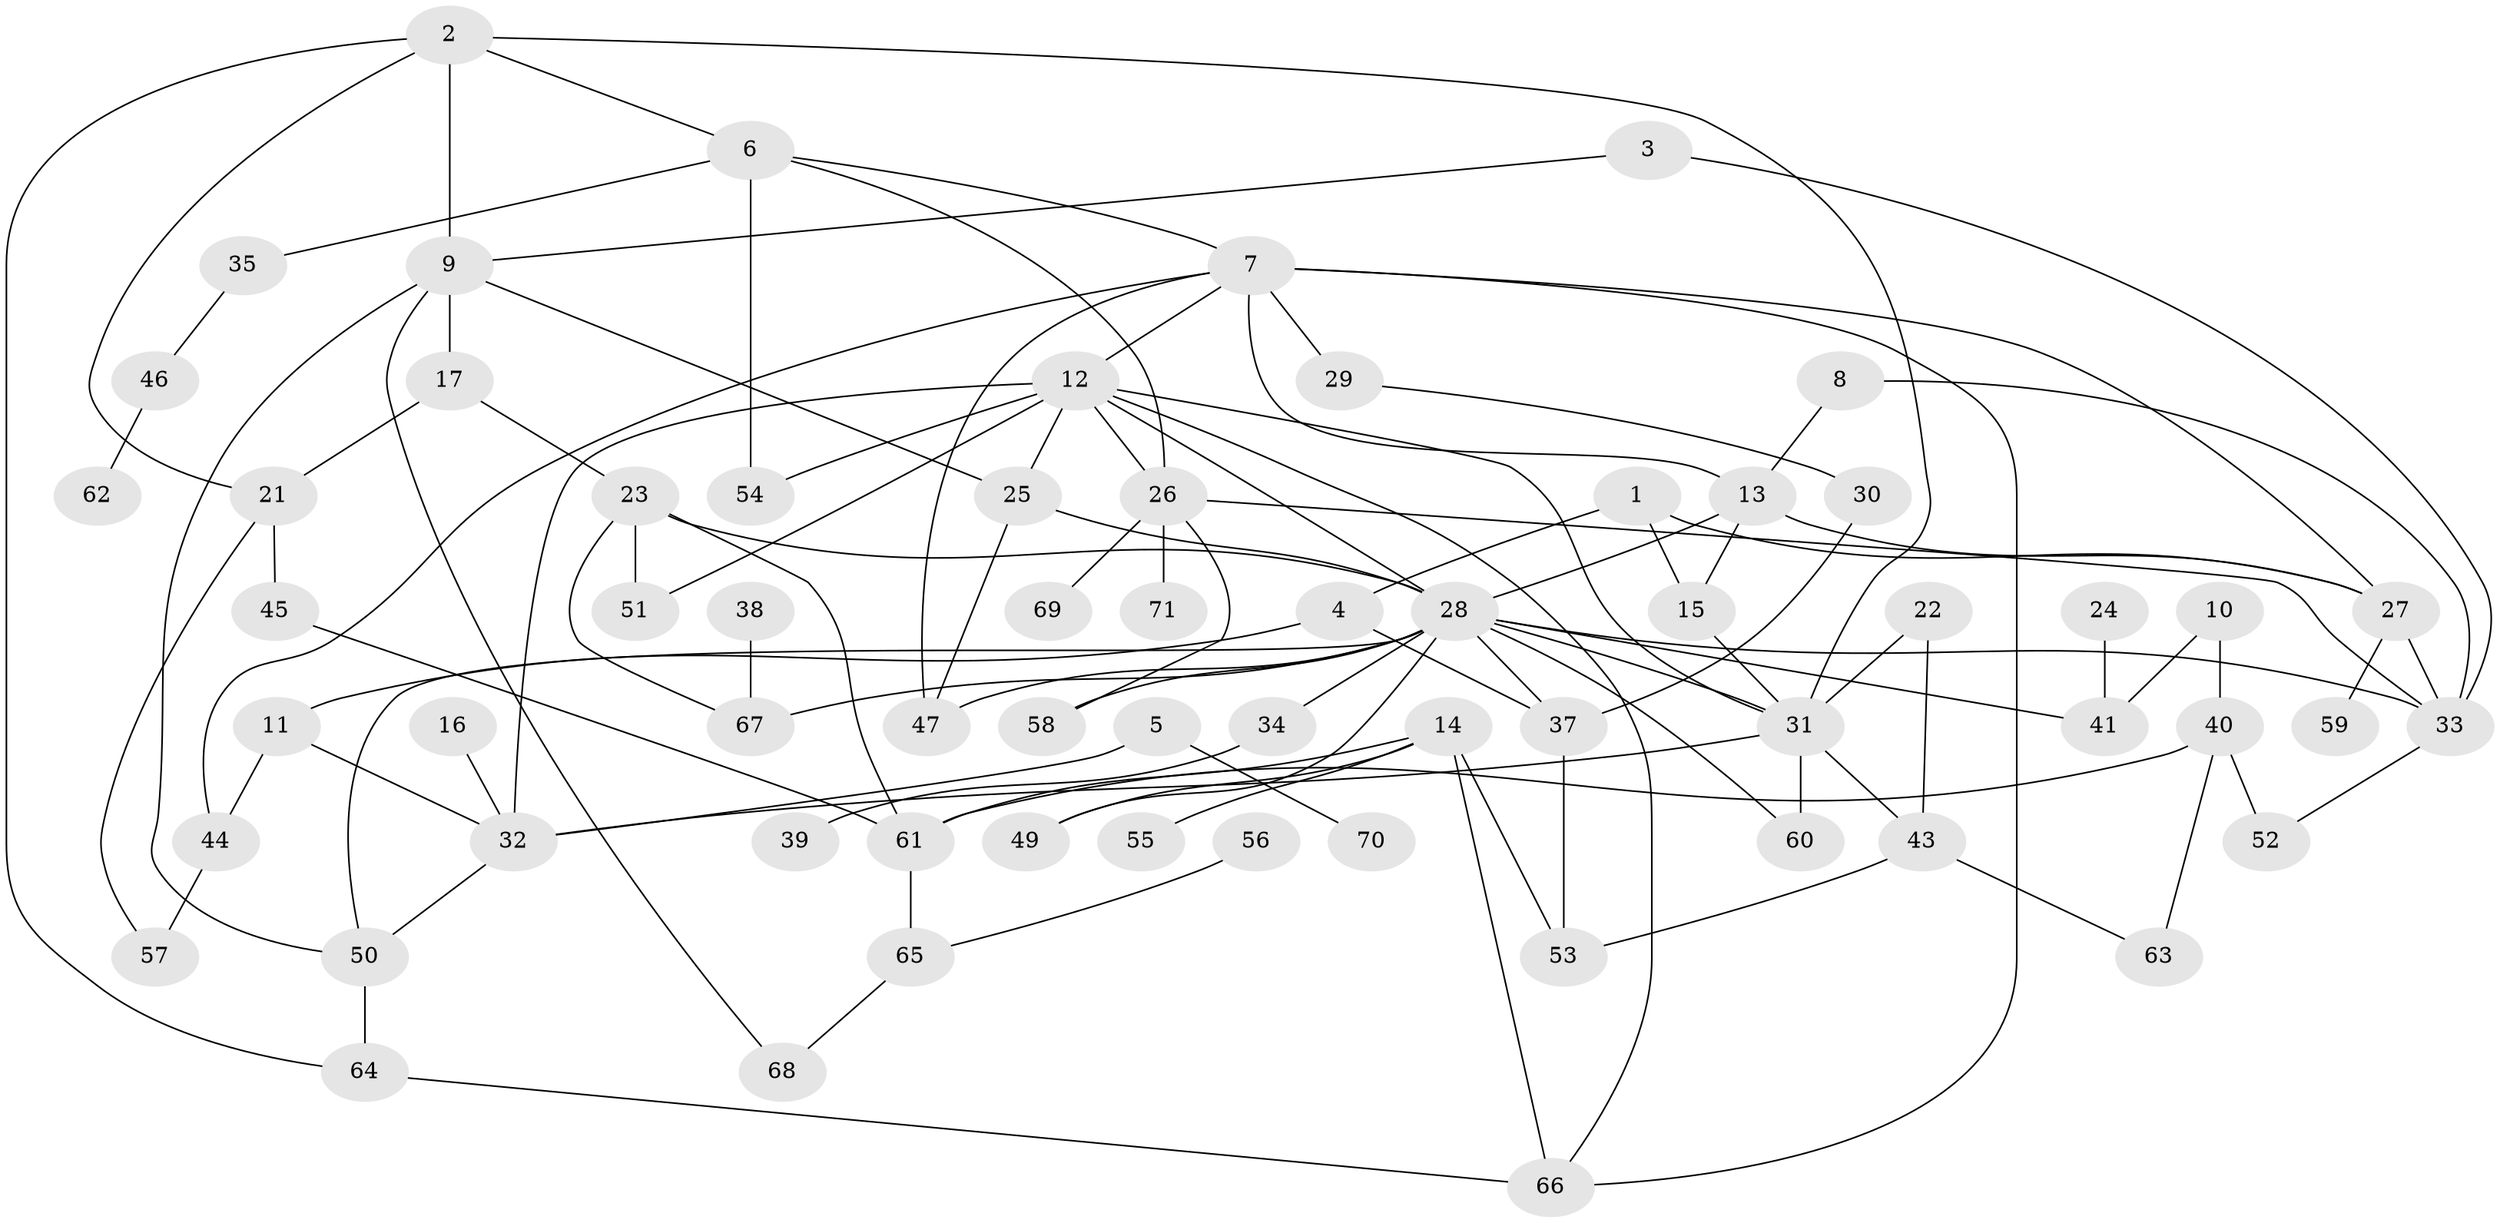// original degree distribution, {4: 0.15841584158415842, 6: 0.07920792079207921, 1: 0.18811881188118812, 3: 0.21782178217821782, 2: 0.2079207920792079, 5: 0.07920792079207921, 0: 0.0594059405940594, 7: 0.009900990099009901}
// Generated by graph-tools (version 1.1) at 2025/48/03/04/25 22:48:32]
// undirected, 65 vertices, 107 edges
graph export_dot {
  node [color=gray90,style=filled];
  1;
  2;
  3;
  4;
  5;
  6;
  7;
  8;
  9;
  10;
  11;
  12;
  13;
  14;
  15;
  16;
  17;
  21;
  22;
  23;
  24;
  25;
  26;
  27;
  28;
  29;
  30;
  31;
  32;
  33;
  34;
  35;
  37;
  38;
  39;
  40;
  41;
  43;
  44;
  45;
  46;
  47;
  49;
  50;
  51;
  52;
  53;
  54;
  55;
  56;
  57;
  58;
  59;
  60;
  61;
  62;
  63;
  64;
  65;
  66;
  67;
  68;
  69;
  70;
  71;
  1 -- 4 [weight=1.0];
  1 -- 15 [weight=1.0];
  1 -- 27 [weight=1.0];
  2 -- 6 [weight=1.0];
  2 -- 9 [weight=1.0];
  2 -- 21 [weight=1.0];
  2 -- 31 [weight=1.0];
  2 -- 64 [weight=1.0];
  3 -- 9 [weight=1.0];
  3 -- 33 [weight=1.0];
  4 -- 11 [weight=1.0];
  4 -- 37 [weight=1.0];
  5 -- 32 [weight=1.0];
  5 -- 70 [weight=1.0];
  6 -- 7 [weight=1.0];
  6 -- 26 [weight=1.0];
  6 -- 35 [weight=1.0];
  6 -- 54 [weight=1.0];
  7 -- 12 [weight=2.0];
  7 -- 13 [weight=1.0];
  7 -- 27 [weight=1.0];
  7 -- 29 [weight=2.0];
  7 -- 44 [weight=1.0];
  7 -- 47 [weight=1.0];
  7 -- 66 [weight=1.0];
  8 -- 13 [weight=1.0];
  8 -- 33 [weight=1.0];
  9 -- 17 [weight=1.0];
  9 -- 25 [weight=1.0];
  9 -- 50 [weight=1.0];
  9 -- 68 [weight=1.0];
  10 -- 40 [weight=1.0];
  10 -- 41 [weight=1.0];
  11 -- 32 [weight=1.0];
  11 -- 44 [weight=1.0];
  12 -- 25 [weight=1.0];
  12 -- 26 [weight=1.0];
  12 -- 28 [weight=1.0];
  12 -- 31 [weight=1.0];
  12 -- 32 [weight=1.0];
  12 -- 51 [weight=1.0];
  12 -- 54 [weight=1.0];
  12 -- 66 [weight=1.0];
  13 -- 15 [weight=1.0];
  13 -- 27 [weight=1.0];
  13 -- 28 [weight=1.0];
  14 -- 49 [weight=1.0];
  14 -- 53 [weight=1.0];
  14 -- 55 [weight=1.0];
  14 -- 61 [weight=1.0];
  14 -- 66 [weight=1.0];
  15 -- 31 [weight=1.0];
  16 -- 32 [weight=1.0];
  17 -- 21 [weight=1.0];
  17 -- 23 [weight=1.0];
  21 -- 45 [weight=1.0];
  21 -- 57 [weight=1.0];
  22 -- 31 [weight=1.0];
  22 -- 43 [weight=1.0];
  23 -- 28 [weight=1.0];
  23 -- 51 [weight=1.0];
  23 -- 61 [weight=1.0];
  23 -- 67 [weight=1.0];
  24 -- 41 [weight=1.0];
  25 -- 28 [weight=1.0];
  25 -- 47 [weight=1.0];
  26 -- 33 [weight=1.0];
  26 -- 58 [weight=1.0];
  26 -- 69 [weight=1.0];
  26 -- 71 [weight=1.0];
  27 -- 33 [weight=1.0];
  27 -- 59 [weight=1.0];
  28 -- 31 [weight=1.0];
  28 -- 33 [weight=1.0];
  28 -- 34 [weight=1.0];
  28 -- 37 [weight=1.0];
  28 -- 41 [weight=2.0];
  28 -- 47 [weight=1.0];
  28 -- 49 [weight=1.0];
  28 -- 50 [weight=1.0];
  28 -- 58 [weight=1.0];
  28 -- 60 [weight=1.0];
  28 -- 67 [weight=1.0];
  29 -- 30 [weight=1.0];
  30 -- 37 [weight=1.0];
  31 -- 32 [weight=1.0];
  31 -- 43 [weight=1.0];
  31 -- 60 [weight=2.0];
  32 -- 50 [weight=1.0];
  33 -- 52 [weight=1.0];
  34 -- 39 [weight=1.0];
  35 -- 46 [weight=1.0];
  37 -- 53 [weight=1.0];
  38 -- 67 [weight=1.0];
  40 -- 52 [weight=1.0];
  40 -- 61 [weight=1.0];
  40 -- 63 [weight=1.0];
  43 -- 53 [weight=1.0];
  43 -- 63 [weight=1.0];
  44 -- 57 [weight=1.0];
  45 -- 61 [weight=1.0];
  46 -- 62 [weight=1.0];
  50 -- 64 [weight=1.0];
  56 -- 65 [weight=1.0];
  61 -- 65 [weight=1.0];
  64 -- 66 [weight=1.0];
  65 -- 68 [weight=1.0];
}
